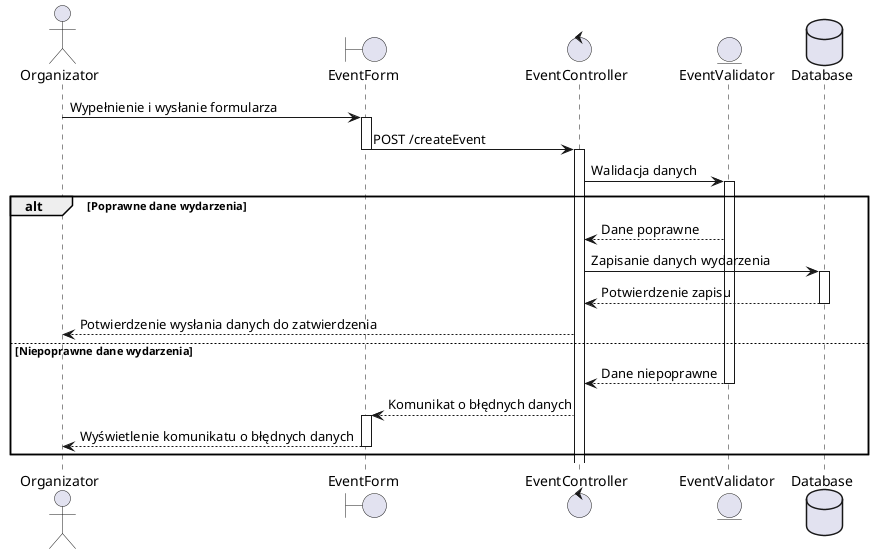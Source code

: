 @startuml
actor Organizator
boundary EventForm  /'Formularz wydarzenia'/
control EventController  /'Kontroler zarządzający logiką wydarzenia'/
entity EventValidator  /'Walidator danych wydarzenia'/
database Database

Organizator -> EventForm: Wypełnienie i wysłanie formularza
activate EventForm
EventForm -> EventController: POST /createEvent
deactivate EventForm
activate EventController
EventController -> EventValidator: Walidacja danych
activate EventValidator

alt Poprawne dane wydarzenia
    EventValidator --> EventController: Dane poprawne
    EventController -> Database: Zapisanie danych wydarzenia
    activate Database
    Database --> EventController: Potwierdzenie zapisu
    deactivate Database
    EventController --> Organizator: Potwierdzenie wysłania danych do zatwierdzenia
else Niepoprawne dane wydarzenia
    EventValidator --> EventController: Dane niepoprawne
    deactivate EventValidator
    EventController --> EventForm: Komunikat o błędnych danych
    activate EventForm
    EventForm --> Organizator: Wyświetlenie komunikatu o błędnych danych
    deactivate EventForm
end
@enduml
